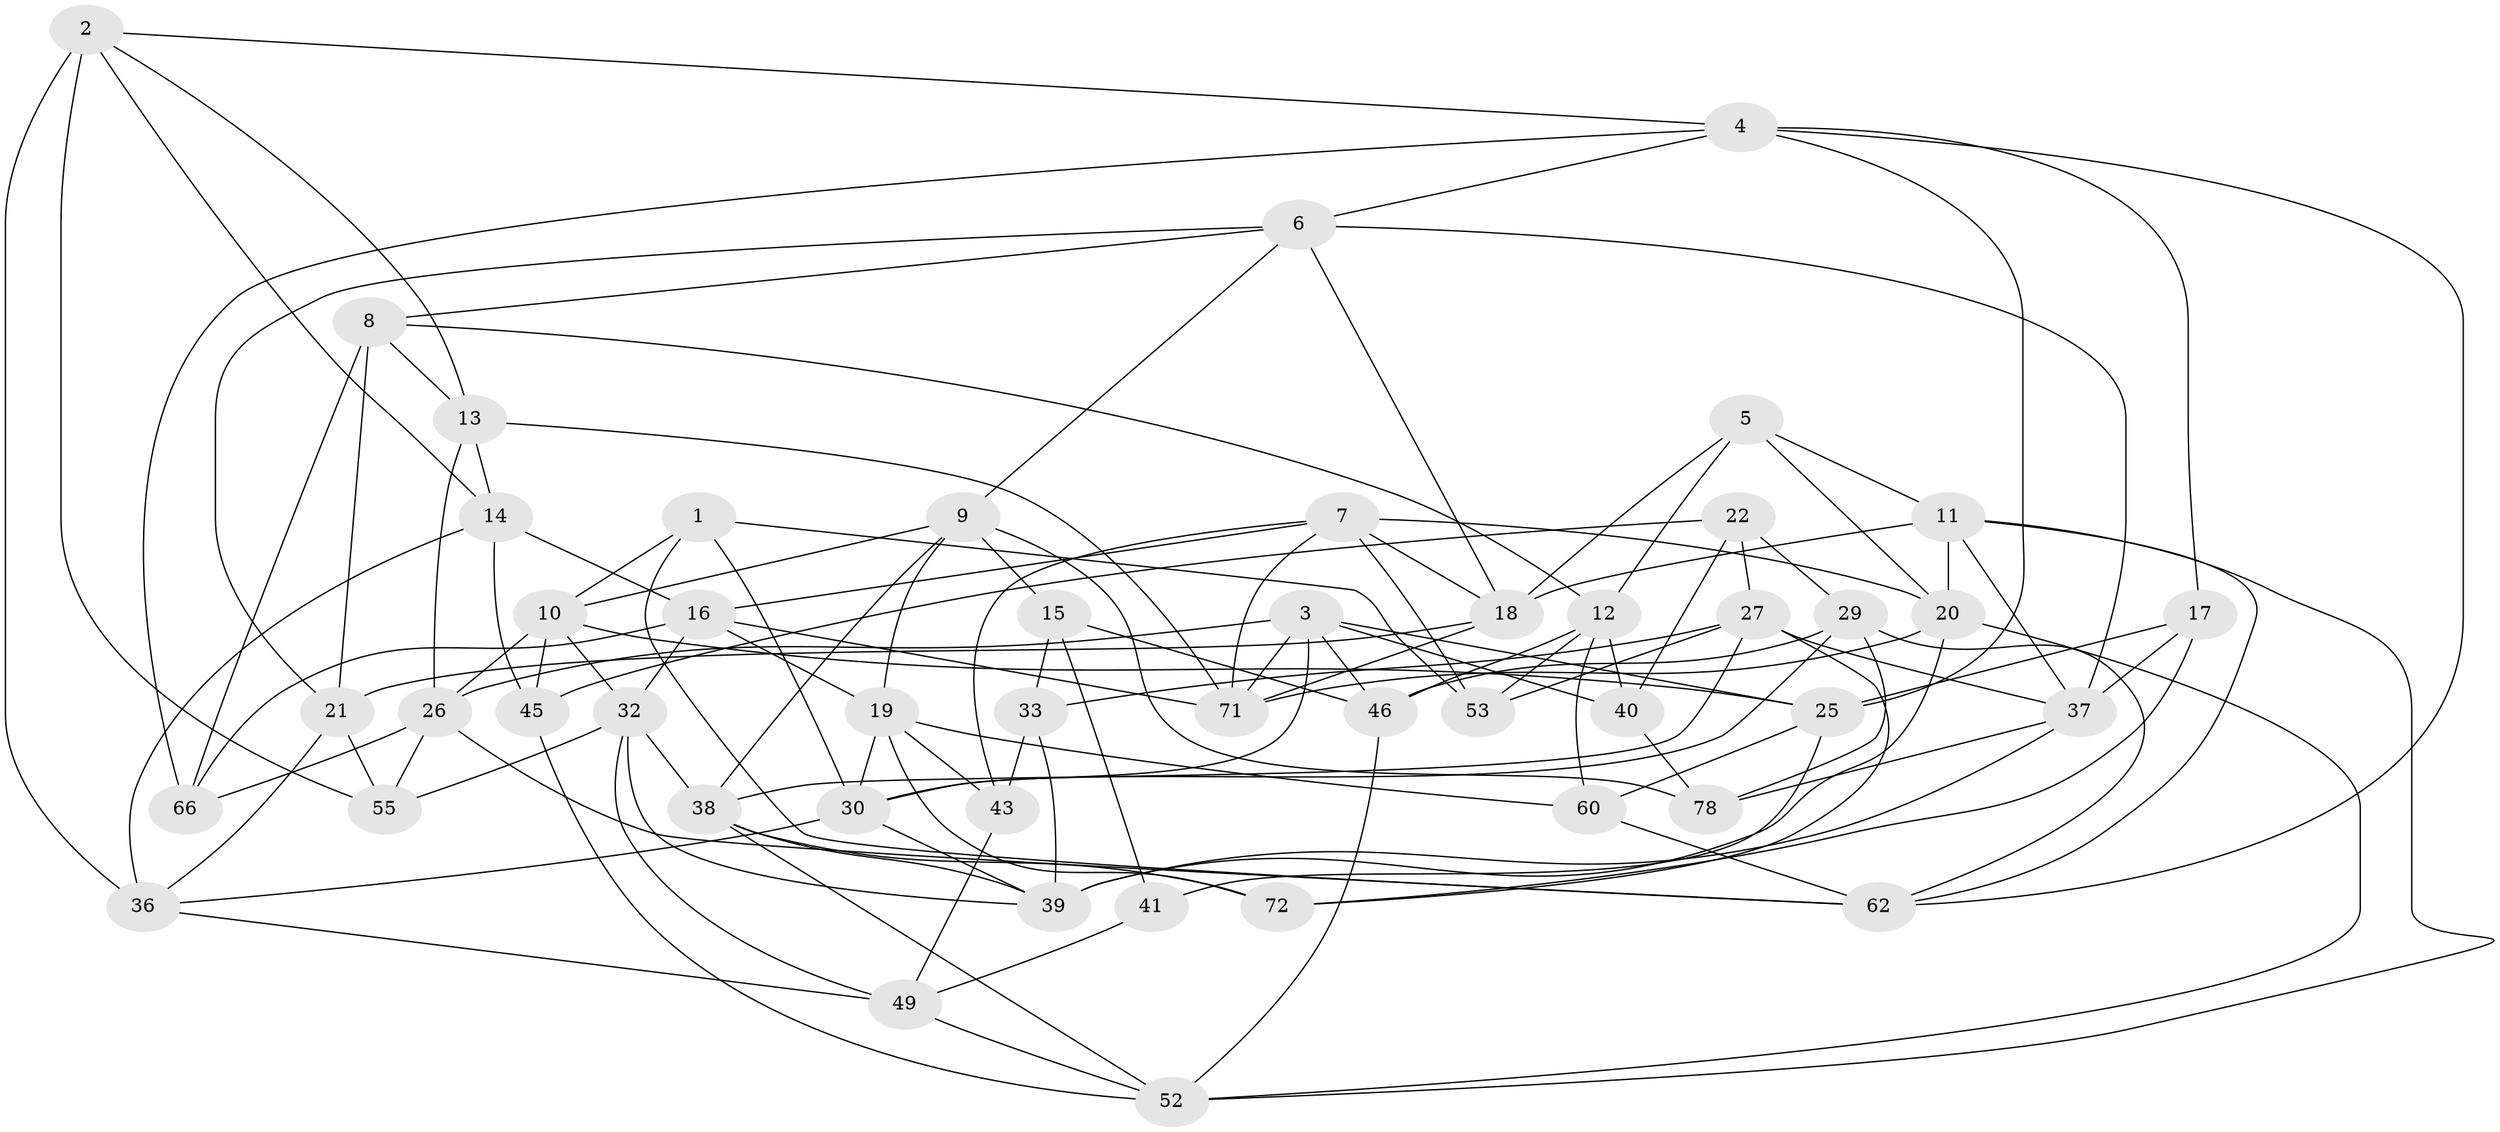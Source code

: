 // Generated by graph-tools (version 1.1) at 2025/52/02/27/25 19:52:31]
// undirected, 48 vertices, 123 edges
graph export_dot {
graph [start="1"]
  node [color=gray90,style=filled];
  1;
  2 [super="+75"];
  3 [super="+57"];
  4 [super="+64"];
  5;
  6 [super="+23"];
  7 [super="+42"];
  8 [super="+24"];
  9 [super="+58"];
  10 [super="+76"];
  11 [super="+50"];
  12 [super="+61"];
  13 [super="+56"];
  14 [super="+59"];
  15;
  16 [super="+31"];
  17;
  18 [super="+51"];
  19 [super="+63"];
  20 [super="+28"];
  21 [super="+35"];
  22;
  25 [super="+70"];
  26 [super="+34"];
  27 [super="+74"];
  29 [super="+69"];
  30 [super="+47"];
  32 [super="+48"];
  33;
  36 [super="+54"];
  37 [super="+79"];
  38 [super="+44"];
  39 [super="+73"];
  40;
  41;
  43;
  45;
  46 [super="+80"];
  49 [super="+68"];
  52 [super="+65"];
  53;
  55;
  60;
  62 [super="+67"];
  66;
  71 [super="+77"];
  72;
  78;
  1 -- 62;
  1 -- 53;
  1 -- 10;
  1 -- 30;
  2 -- 36 [weight=2];
  2 -- 55;
  2 -- 13;
  2 -- 4;
  2 -- 14;
  3 -- 40;
  3 -- 25;
  3 -- 46;
  3 -- 26;
  3 -- 30;
  3 -- 71;
  4 -- 66;
  4 -- 25;
  4 -- 62;
  4 -- 17;
  4 -- 6;
  5 -- 20;
  5 -- 12;
  5 -- 18;
  5 -- 11;
  6 -- 18;
  6 -- 8;
  6 -- 21;
  6 -- 37;
  6 -- 9;
  7 -- 43;
  7 -- 53;
  7 -- 16;
  7 -- 18;
  7 -- 20;
  7 -- 71;
  8 -- 12;
  8 -- 13;
  8 -- 66;
  8 -- 21 [weight=2];
  9 -- 78;
  9 -- 15;
  9 -- 38;
  9 -- 10;
  9 -- 19;
  10 -- 25;
  10 -- 26;
  10 -- 45;
  10 -- 32;
  11 -- 20;
  11 -- 52;
  11 -- 18;
  11 -- 37;
  11 -- 62;
  12 -- 60;
  12 -- 53;
  12 -- 40;
  12 -- 46;
  13 -- 71;
  13 -- 14 [weight=2];
  13 -- 26;
  14 -- 16;
  14 -- 36;
  14 -- 45;
  15 -- 41;
  15 -- 46;
  15 -- 33;
  16 -- 66;
  16 -- 71;
  16 -- 19;
  16 -- 32;
  17 -- 37;
  17 -- 72;
  17 -- 25;
  18 -- 71;
  18 -- 21;
  19 -- 30;
  19 -- 60;
  19 -- 72;
  19 -- 43;
  20 -- 52;
  20 -- 71;
  20 -- 39;
  21 -- 36;
  21 -- 55;
  22 -- 40;
  22 -- 45;
  22 -- 27;
  22 -- 29;
  25 -- 41;
  25 -- 60;
  26 -- 62;
  26 -- 55;
  26 -- 66;
  27 -- 53;
  27 -- 37;
  27 -- 72;
  27 -- 33;
  27 -- 38;
  29 -- 78;
  29 -- 62;
  29 -- 46 [weight=2];
  29 -- 30;
  30 -- 39;
  30 -- 36;
  32 -- 55;
  32 -- 38;
  32 -- 39;
  32 -- 49;
  33 -- 39;
  33 -- 43;
  36 -- 49;
  37 -- 78;
  37 -- 39;
  38 -- 72;
  38 -- 52;
  38 -- 39;
  40 -- 78;
  41 -- 49 [weight=2];
  43 -- 49;
  45 -- 52;
  46 -- 52;
  49 -- 52;
  60 -- 62;
}
